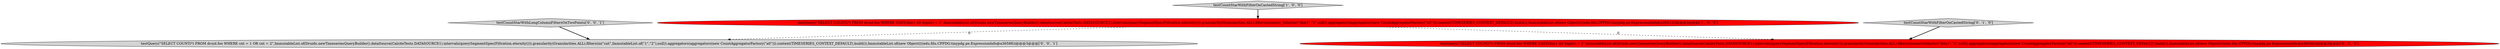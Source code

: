 digraph {
1 [style = filled, label = "testCountStarWithFilterOnCastedString['1', '0', '0']", fillcolor = lightgray, shape = diamond image = "AAA0AAABBB1BBB"];
4 [style = filled, label = "testCountStarWithLongColumnFiltersOnTwoPoints['0', '0', '1']", fillcolor = lightgray, shape = diamond image = "AAA0AAABBB3BBB"];
2 [style = filled, label = "testCountStarWithFilterOnCastedString['0', '1', '0']", fillcolor = lightgray, shape = diamond image = "AAA0AAABBB2BBB"];
5 [style = filled, label = "testQuery(\"SELECT COUNT(*) FROM druid.foo WHERE cnt = 1 OR cnt = 2\",ImmutableList.of(Druids.newTimeseriesQueryBuilder().dataSource(CalciteTests.DATASOURCE1).intervals(querySegmentSpec(Filtration.eternity())).granularity(Granularities.ALL).filters(in(\"cnt\",ImmutableList.of(\"1\",\"2\"),null)).aggregators(aggregators(new CountAggregatorFactory(\"a0\"))).context(TIMESERIES_CONTEXT_DEFAULT).build()),ImmutableList.of(new Object((((edu.fdu.CPPDG.tinypdg.pe.ExpressionInfo@a36588))@@@3@@@['0', '0', '1']", fillcolor = lightgray, shape = ellipse image = "AAA0AAABBB3BBB"];
3 [style = filled, label = "testQuery(\"SELECT COUNT(*) FROM druid.foo WHERE CAST(dim1 AS bigint) = 2\",ImmutableList.of(Druids.newTimeseriesQueryBuilder().dataSource(CalciteTests.DATASOURCE1).intervals(querySegmentSpec(Filtration.eternity())).granularity(Granularities.ALL).filters(numericSelector(\"dim1\",\"2\",null)).aggregators(aggregators(new CountAggregatorFactory(\"a0\"))).context(TIMESERIES_CONTEXT_DEFAULT).build()),ImmutableList.of(new Object((((edu.fdu.CPPDG.tinypdg.pe.ExpressionInfo@a3654b))@@@3@@@['0', '1', '0']", fillcolor = red, shape = ellipse image = "AAA1AAABBB2BBB"];
0 [style = filled, label = "testQuery(\"SELECT COUNT(*) FROM druid.foo WHERE CAST(dim1 AS bigint) = 2\",ImmutableList.of(Druids.newTimeseriesQueryBuilder().dataSource(CalciteTests.DATASOURCE1).intervals(querySegmentSpec(Filtration.eternity())).granularity(Granularities.ALL).filters(numeric_Selector(\"dim1\",\"2\",null)).aggregators(aggregators(new CountAggregatorFactory(\"a0\"))).context(TIMESERIES_CONTEXT_DEFAULT).build()),ImmutableList.of(new Object((((edu.fdu.CPPDG.tinypdg.pe.ExpressionInfo@a36512))@@@3@@@['1', '0', '0']", fillcolor = red, shape = ellipse image = "AAA1AAABBB1BBB"];
0->3 [style = dashed, label="0"];
1->0 [style = bold, label=""];
0->5 [style = dashed, label="0"];
4->5 [style = bold, label=""];
2->3 [style = bold, label=""];
}
